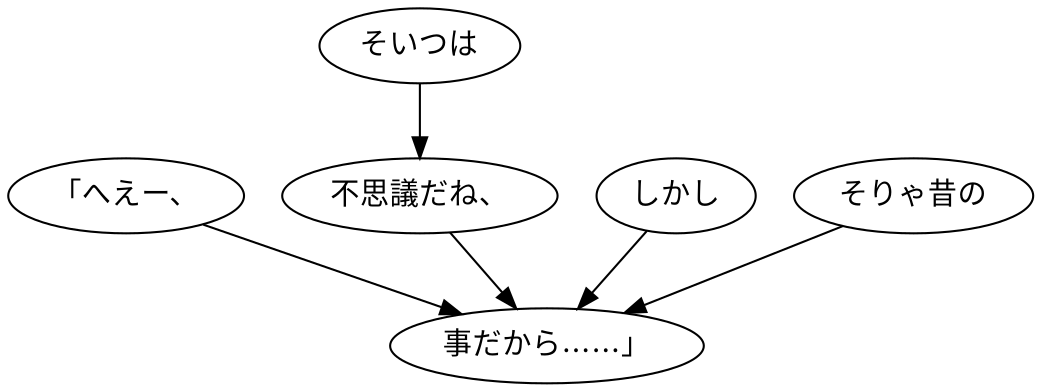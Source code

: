 digraph graph5314 {
	node0 [label="「へえー、"];
	node1 [label="そいつは"];
	node2 [label="不思議だね、"];
	node3 [label="しかし"];
	node4 [label="そりゃ昔の"];
	node5 [label="事だから……」"];
	node0 -> node5;
	node1 -> node2;
	node2 -> node5;
	node3 -> node5;
	node4 -> node5;
}
